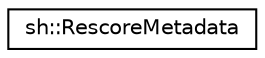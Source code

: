 digraph "Graphical Class Hierarchy"
{
 // LATEX_PDF_SIZE
  edge [fontname="Helvetica",fontsize="10",labelfontname="Helvetica",labelfontsize="10"];
  node [fontname="Helvetica",fontsize="10",shape=record];
  rankdir="LR";
  Node0 [label="sh::RescoreMetadata",height=0.2,width=0.4,color="black", fillcolor="white", style="filled",URL="$structsh_1_1_rescore_metadata.html",tooltip=" "];
}
